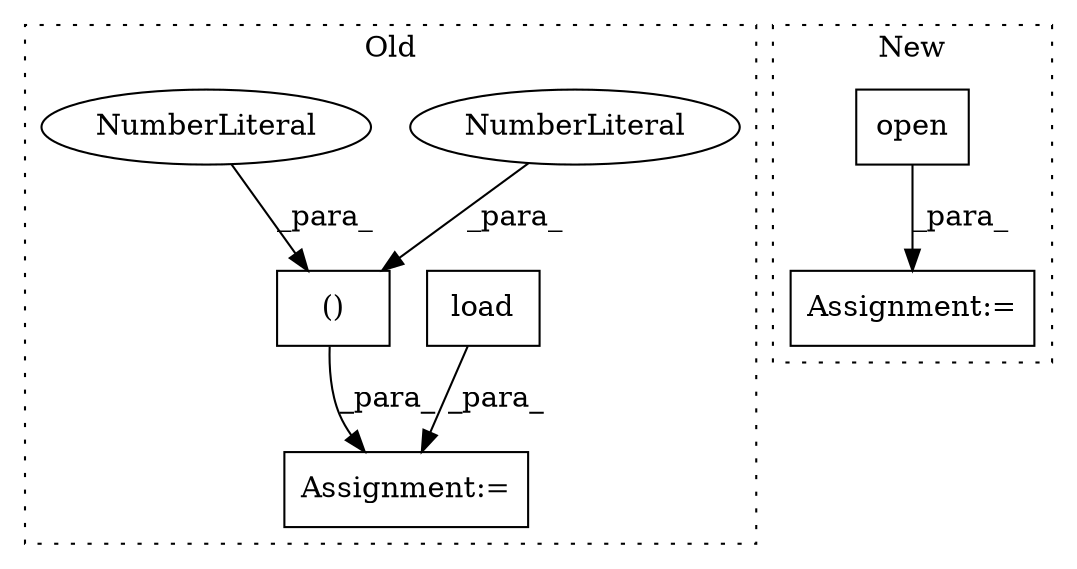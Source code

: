 digraph G {
subgraph cluster0 {
1 [label="load" a="32" s="1729,1742" l="5,1" shape="box"];
3 [label="Assignment:=" a="7" s="1887" l="1" shape="box"];
5 [label="()" a="106" s="1913" l="29" shape="box"];
6 [label="NumberLiteral" a="34" s="1927" l="1" shape="ellipse"];
7 [label="NumberLiteral" a="34" s="1941" l="1" shape="ellipse"];
label = "Old";
style="dotted";
}
subgraph cluster1 {
2 [label="open" a="32" s="1708,1721" l="5,1" shape="box"];
4 [label="Assignment:=" a="7" s="1669" l="1" shape="box"];
label = "New";
style="dotted";
}
1 -> 3 [label="_para_"];
2 -> 4 [label="_para_"];
5 -> 3 [label="_para_"];
6 -> 5 [label="_para_"];
7 -> 5 [label="_para_"];
}